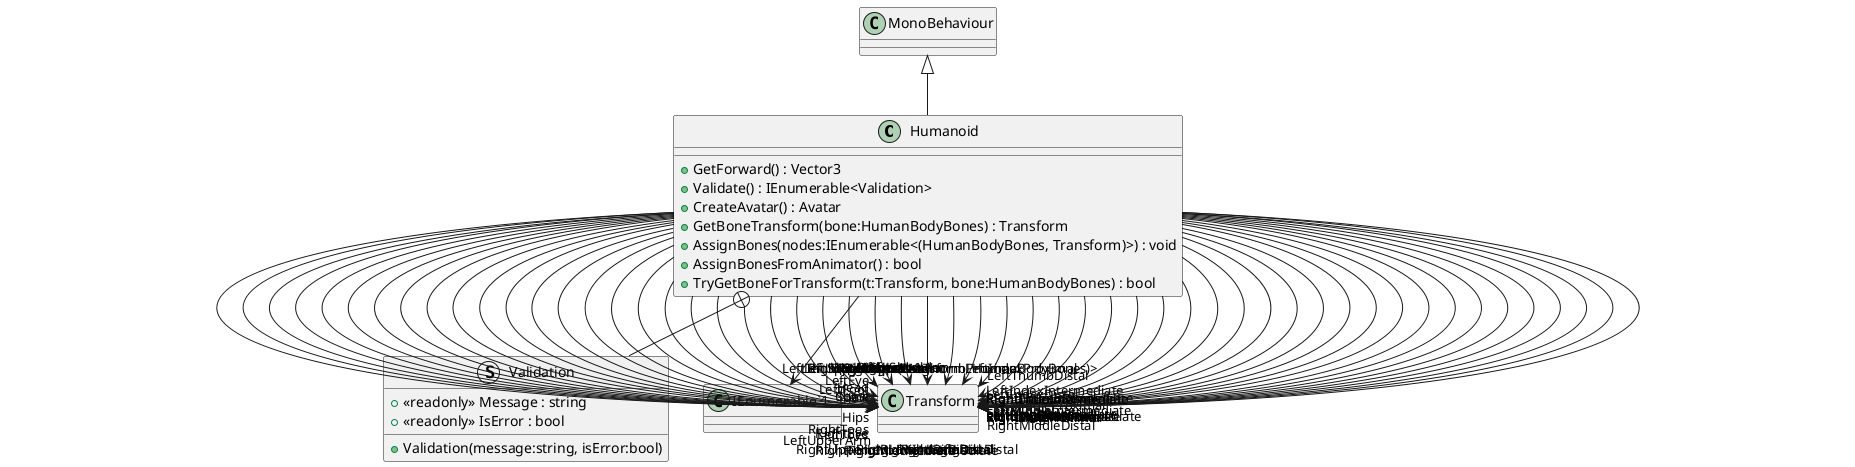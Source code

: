 @startuml
class Humanoid {
    + GetForward() : Vector3
    + Validate() : IEnumerable<Validation>
    + CreateAvatar() : Avatar
    + GetBoneTransform(bone:HumanBodyBones) : Transform
    + AssignBones(nodes:IEnumerable<(HumanBodyBones, Transform)>) : void
    + AssignBonesFromAnimator() : bool
    + TryGetBoneForTransform(t:Transform, bone:HumanBodyBones) : bool
}
struct Validation {
    + <<readonly>> Message : string
    + <<readonly>> IsError : bool
    + Validation(message:string, isError:bool)
}
class "IEnumerable`1"<T> {
}
MonoBehaviour <|-- Humanoid
Humanoid --> "Hips" Transform
Humanoid --> "LeftUpperLeg" Transform
Humanoid --> "RightUpperLeg" Transform
Humanoid --> "LeftLowerLeg" Transform
Humanoid --> "RightLowerLeg" Transform
Humanoid --> "LeftFoot" Transform
Humanoid --> "RightFoot" Transform
Humanoid --> "LeftToes" Transform
Humanoid --> "RightToes" Transform
Humanoid --> "Spine" Transform
Humanoid --> "Chest" Transform
Humanoid --> "UpperChest" Transform
Humanoid --> "Neck" Transform
Humanoid --> "Head" Transform
Humanoid --> "LeftEye" Transform
Humanoid --> "RightEye" Transform
Humanoid --> "Jaw" Transform
Humanoid --> "LeftShoulder" Transform
Humanoid --> "RightShoulder" Transform
Humanoid --> "LeftUpperArm" Transform
Humanoid --> "RightUpperArm" Transform
Humanoid --> "LeftLowerArm" Transform
Humanoid --> "RightLowerArm" Transform
Humanoid --> "LeftHand" Transform
Humanoid --> "RightHand" Transform
Humanoid --> "LeftThumbProximal" Transform
Humanoid --> "LeftThumbIntermediate" Transform
Humanoid --> "LeftThumbDistal" Transform
Humanoid --> "LeftIndexProximal" Transform
Humanoid --> "LeftIndexIntermediate" Transform
Humanoid --> "LeftIndexDistal" Transform
Humanoid --> "LeftMiddleProximal" Transform
Humanoid --> "LeftMiddleIntermediate" Transform
Humanoid --> "LeftMiddleDistal" Transform
Humanoid --> "LeftRingProximal" Transform
Humanoid --> "LeftRingIntermediate" Transform
Humanoid --> "LeftRingDistal" Transform
Humanoid --> "LeftLittleProximal" Transform
Humanoid --> "LeftLittleIntermediate" Transform
Humanoid --> "LeftLittleDistal" Transform
Humanoid --> "RightThumbProximal" Transform
Humanoid --> "RightThumbIntermediate" Transform
Humanoid --> "RightThumbDistal" Transform
Humanoid --> "RightIndexProximal" Transform
Humanoid --> "RightIndexIntermediate" Transform
Humanoid --> "RightIndexDistal" Transform
Humanoid --> "RightMiddleProximal" Transform
Humanoid --> "RightMiddleIntermediate" Transform
Humanoid --> "RightMiddleDistal" Transform
Humanoid --> "RightRingProximal" Transform
Humanoid --> "RightRingIntermediate" Transform
Humanoid --> "RightRingDistal" Transform
Humanoid --> "RightLittleProximal" Transform
Humanoid --> "RightLittleIntermediate" Transform
Humanoid --> "RightLittleDistal" Transform
Humanoid --> "BoneMap<(Transform, HumanBodyBones)>" "IEnumerable`1"
Humanoid +-- Validation
@enduml
